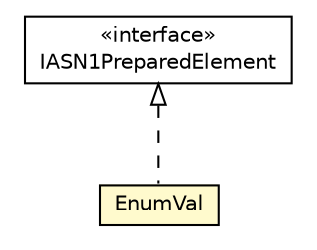 #!/usr/local/bin/dot
#
# Class diagram 
# Generated by UMLGraph version R5_6-24-gf6e263 (http://www.umlgraph.org/)
#

digraph G {
	edge [fontname="Helvetica",fontsize=10,labelfontname="Helvetica",labelfontsize=10];
	node [fontname="Helvetica",fontsize=10,shape=plaintext];
	nodesep=0.25;
	ranksep=0.5;
	// org.universAAL.lddi.lib.ieeex73std.org.bn.coders.IASN1PreparedElement
	c136103 [label=<<table title="org.universAAL.lddi.lib.ieeex73std.org.bn.coders.IASN1PreparedElement" border="0" cellborder="1" cellspacing="0" cellpadding="2" port="p" href="../../org/bn/coders/IASN1PreparedElement.html">
		<tr><td><table border="0" cellspacing="0" cellpadding="1">
<tr><td align="center" balign="center"> &#171;interface&#187; </td></tr>
<tr><td align="center" balign="center"> IASN1PreparedElement </td></tr>
		</table></td></tr>
		</table>>, URL="../../org/bn/coders/IASN1PreparedElement.html", fontname="Helvetica", fontcolor="black", fontsize=10.0];
	// org.universAAL.lddi.lib.ieeex73std.x73.p20601.EnumVal
	c136222 [label=<<table title="org.universAAL.lddi.lib.ieeex73std.x73.p20601.EnumVal" border="0" cellborder="1" cellspacing="0" cellpadding="2" port="p" bgcolor="lemonChiffon" href="./EnumVal.html">
		<tr><td><table border="0" cellspacing="0" cellpadding="1">
<tr><td align="center" balign="center"> EnumVal </td></tr>
		</table></td></tr>
		</table>>, URL="./EnumVal.html", fontname="Helvetica", fontcolor="black", fontsize=10.0];
	//org.universAAL.lddi.lib.ieeex73std.x73.p20601.EnumVal implements org.universAAL.lddi.lib.ieeex73std.org.bn.coders.IASN1PreparedElement
	c136103:p -> c136222:p [dir=back,arrowtail=empty,style=dashed];
}

